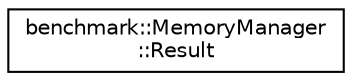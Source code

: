 digraph "Graphical Class Hierarchy"
{
 // LATEX_PDF_SIZE
  edge [fontname="Helvetica",fontsize="10",labelfontname="Helvetica",labelfontsize="10"];
  node [fontname="Helvetica",fontsize="10",shape=record];
  rankdir="LR";
  Node0 [label="benchmark::MemoryManager\l::Result",height=0.2,width=0.4,color="black", fillcolor="white", style="filled",URL="$structbenchmark_1_1MemoryManager_1_1Result.html",tooltip=" "];
}
